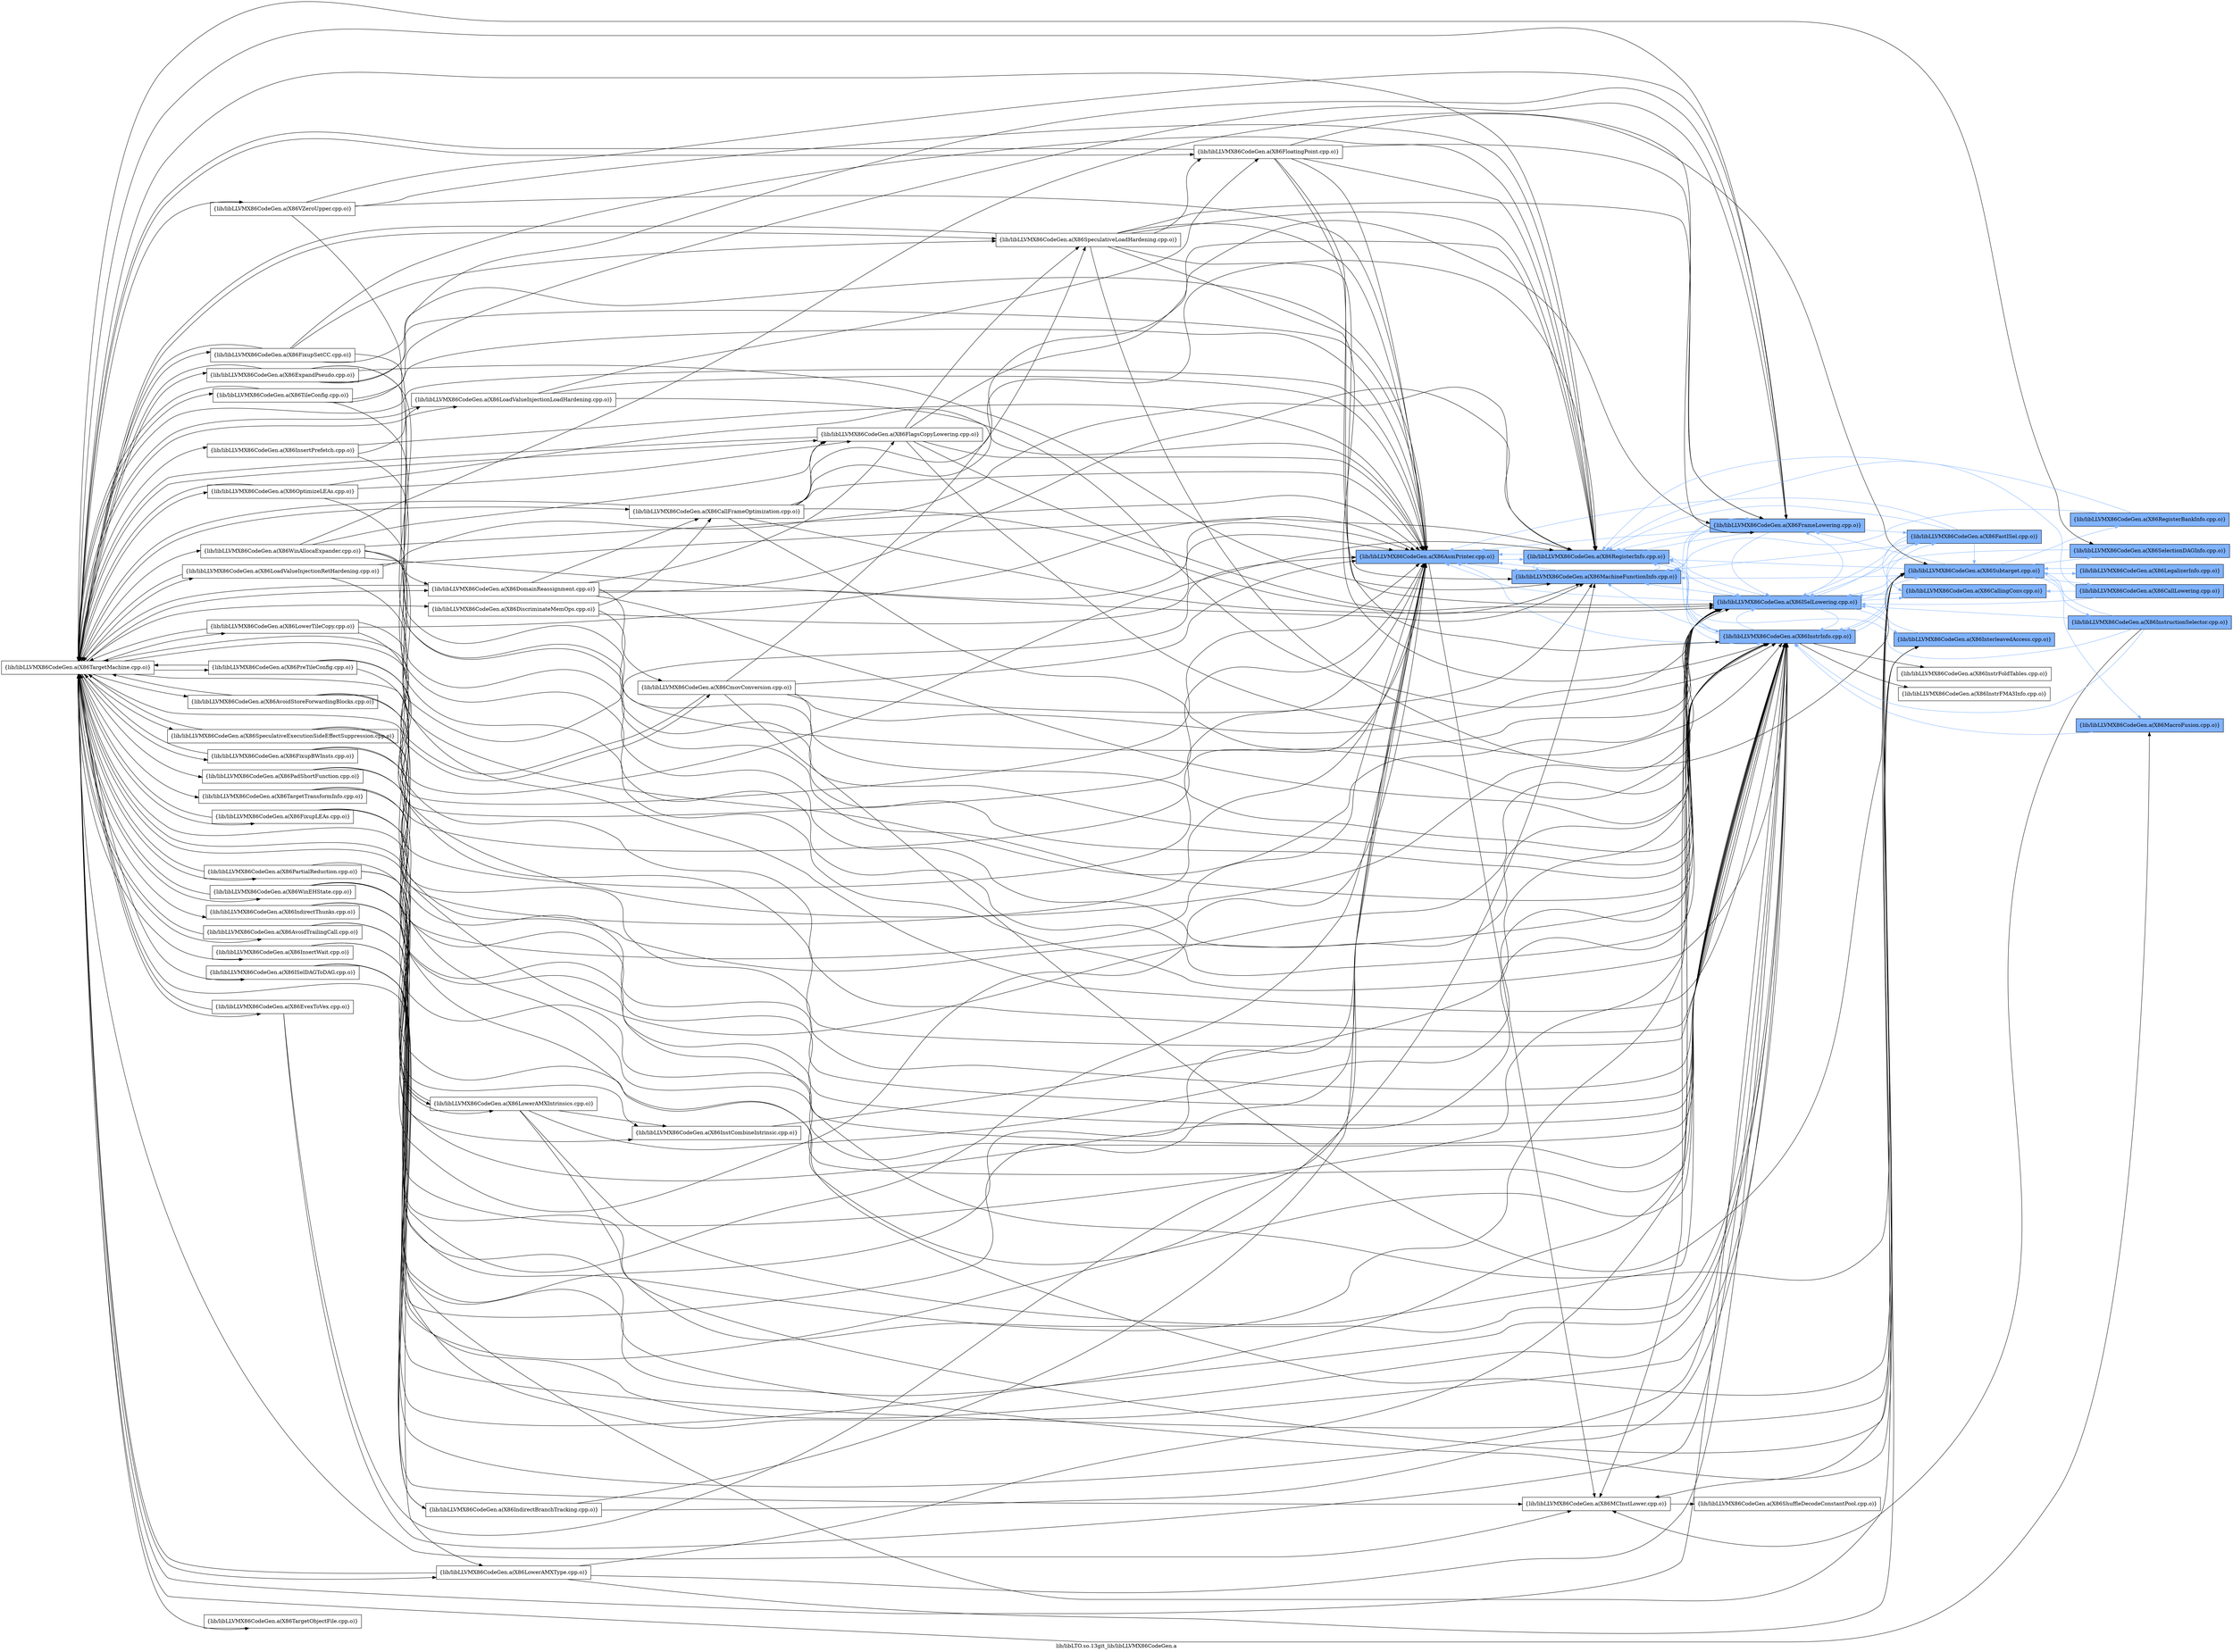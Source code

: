digraph "lib/libLTO.so.13git_lib/libLLVMX86CodeGen.a" {
	label="lib/libLTO.so.13git_lib/libLLVMX86CodeGen.a";
	rankdir=LR;
	{ rank=same; Node0x5641b297edf8;  }
	{ rank=same; Node0x5641b297f578; Node0x5641b297d638; Node0x5641b297d868;  }
	{ rank=same; Node0x5641b297e8f8; Node0x5641b29826d8; Node0x5641b29817d8; Node0x5641b2980608;  }
	{ rank=same; Node0x5641b2981aa8; Node0x5641b297f708; Node0x5641b297f5c8; Node0x5641b297e2b8; Node0x5641b2981328; Node0x5641b29802e8;  }

	Node0x5641b297edf8 [shape=record,shape=box,group=1,style=filled,fillcolor="0.600000 0.5 1",label="{lib/libLLVMX86CodeGen.a(X86AsmPrinter.cpp.o)}"];
	Node0x5641b297edf8 -> Node0x5641b297f578;
	Node0x5641b297edf8 -> Node0x5641b297d638[color="0.600000 0.5 1"];
	Node0x5641b297edf8 -> Node0x5641b297d868[color="0.600000 0.5 1"];
	Node0x5641b296a808 [shape=record,shape=box,group=0,label="{lib/libLLVMX86CodeGen.a(X86TargetMachine.cpp.o)}"];
	Node0x5641b296a808 -> Node0x5641b297edf8;
	Node0x5641b296a808 -> Node0x5641b297f578;
	Node0x5641b296a808 -> Node0x5641b297d868;
	Node0x5641b296a808 -> Node0x5641b2985568;
	Node0x5641b296a808 -> Node0x5641b2985c98;
	Node0x5641b296a808 -> Node0x5641b2985018;
	Node0x5641b296a808 -> Node0x5641b2984398;
	Node0x5641b296a808 -> Node0x5641b2984ac8;
	Node0x5641b296a808 -> Node0x5641b2983c68;
	Node0x5641b296a808 -> Node0x5641b29881c8;
	Node0x5641b296a808 -> Node0x5641b29874a8;
	Node0x5641b296a808 -> Node0x5641b2987cc8;
	Node0x5641b296a808 -> Node0x5641b2986c38;
	Node0x5641b296a808 -> Node0x5641b2985fb8;
	Node0x5641b296a808 -> Node0x5641b29826d8;
	Node0x5641b296a808 -> Node0x5641b29817d8;
	Node0x5641b296a808 -> Node0x5641b2980608;
	Node0x5641b296a808 -> Node0x5641b297e2b8;
	Node0x5641b296a808 -> Node0x5641b297db38;
	Node0x5641b296a808 -> Node0x5641b29743a8;
	Node0x5641b296a808 -> Node0x5641b296b8e8;
	Node0x5641b296a808 -> Node0x5641b296c108;
	Node0x5641b296a808 -> Node0x5641b296bcf8;
	Node0x5641b296a808 -> Node0x5641b296ce78;
	Node0x5641b296a808 -> Node0x5641b296d4b8;
	Node0x5641b296a808 -> Node0x5641b29684b8;
	Node0x5641b296a808 -> Node0x5641b2968148;
	Node0x5641b296a808 -> Node0x5641b296a628;
	Node0x5641b296a808 -> Node0x5641b2969a48;
	Node0x5641b296a808 -> Node0x5641b2969818;
	Node0x5641b296a808 -> Node0x5641b2966398;
	Node0x5641b296a808 -> Node0x5641b2966118;
	Node0x5641b296a808 -> Node0x5641b2967c98;
	Node0x5641b296a808 -> Node0x5641b29679c8;
	Node0x5641b296a808 -> Node0x5641b29672e8;
	Node0x5641b296a808 -> Node0x5641b296e2c8;
	Node0x5641b296a808 -> Node0x5641b2974c18;
	Node0x5641b296a808 -> Node0x5641b2975898;
	Node0x5641b296a808 -> Node0x5641b2978d18;
	Node0x5641b296a808 -> Node0x5641b2978548;
	Node0x5641b296a808 -> Node0x5641b2979128;
	Node0x5641b296a808 -> Node0x5641b2977648;
	Node0x5641b296a808 -> Node0x5641b2976fb8;
	Node0x5641b296a808 -> Node0x5641b2977c88;
	Node0x5641b296a808 -> Node0x5641b297b978;
	Node0x5641b297f578 [shape=record,shape=box,group=0,label="{lib/libLLVMX86CodeGen.a(X86MCInstLower.cpp.o)}"];
	Node0x5641b297f578 -> Node0x5641b297e8f8;
	Node0x5641b297d638 [shape=record,shape=box,group=1,style=filled,fillcolor="0.600000 0.5 1",label="{lib/libLLVMX86CodeGen.a(X86MachineFunctionInfo.cpp.o)}"];
	Node0x5641b297d638 -> Node0x5641b297edf8[color="0.600000 0.5 1"];
	Node0x5641b297d638 -> Node0x5641b297d868[color="0.600000 0.5 1"];
	Node0x5641b297d868 [shape=record,shape=box,group=1,style=filled,fillcolor="0.600000 0.5 1",label="{lib/libLLVMX86CodeGen.a(X86RegisterInfo.cpp.o)}"];
	Node0x5641b297d868 -> Node0x5641b297edf8[color="0.600000 0.5 1"];
	Node0x5641b297d868 -> Node0x5641b297d638[color="0.600000 0.5 1"];
	Node0x5641b297d868 -> Node0x5641b29826d8[color="0.600000 0.5 1"];
	Node0x5641b297d868 -> Node0x5641b29817d8[color="0.600000 0.5 1"];
	Node0x5641b297d868 -> Node0x5641b2980608[color="0.600000 0.5 1"];
	Node0x5641b297e8f8 [shape=record,shape=box,group=0,label="{lib/libLLVMX86CodeGen.a(X86ShuffleDecodeConstantPool.cpp.o)}"];
	Node0x5641b29826d8 [shape=record,shape=box,group=1,style=filled,fillcolor="0.600000 0.5 1",label="{lib/libLLVMX86CodeGen.a(X86ISelLowering.cpp.o)}"];
	Node0x5641b29826d8 -> Node0x5641b297edf8[color="0.600000 0.5 1"];
	Node0x5641b29826d8 -> Node0x5641b297f578;
	Node0x5641b29826d8 -> Node0x5641b297d638[color="0.600000 0.5 1"];
	Node0x5641b29826d8 -> Node0x5641b297d868[color="0.600000 0.5 1"];
	Node0x5641b29826d8 -> Node0x5641b2981aa8[color="0.600000 0.5 1"];
	Node0x5641b29826d8 -> Node0x5641b29817d8[color="0.600000 0.5 1"];
	Node0x5641b29826d8 -> Node0x5641b2980608[color="0.600000 0.5 1"];
	Node0x5641b29826d8 -> Node0x5641b297f708[color="0.600000 0.5 1"];
	Node0x5641b29826d8 -> Node0x5641b297f5c8[color="0.600000 0.5 1"];
	Node0x5641b29826d8 -> Node0x5641b297e2b8[color="0.600000 0.5 1"];
	Node0x5641b29817d8 [shape=record,shape=box,group=1,style=filled,fillcolor="0.600000 0.5 1",label="{lib/libLLVMX86CodeGen.a(X86InstrInfo.cpp.o)}"];
	Node0x5641b29817d8 -> Node0x5641b297edf8[color="0.600000 0.5 1"];
	Node0x5641b29817d8 -> Node0x5641b297d638[color="0.600000 0.5 1"];
	Node0x5641b29817d8 -> Node0x5641b297d868[color="0.600000 0.5 1"];
	Node0x5641b29817d8 -> Node0x5641b29826d8[color="0.600000 0.5 1"];
	Node0x5641b29817d8 -> Node0x5641b2981aa8[color="0.600000 0.5 1"];
	Node0x5641b29817d8 -> Node0x5641b2981328;
	Node0x5641b29817d8 -> Node0x5641b2980608[color="0.600000 0.5 1"];
	Node0x5641b29817d8 -> Node0x5641b29802e8;
	Node0x5641b2980608 [shape=record,shape=box,group=1,style=filled,fillcolor="0.600000 0.5 1",label="{lib/libLLVMX86CodeGen.a(X86FrameLowering.cpp.o)}"];
	Node0x5641b2980608 -> Node0x5641b297edf8[color="0.600000 0.5 1"];
	Node0x5641b2980608 -> Node0x5641b297d638[color="0.600000 0.5 1"];
	Node0x5641b2980608 -> Node0x5641b297d868[color="0.600000 0.5 1"];
	Node0x5641b2980608 -> Node0x5641b29826d8[color="0.600000 0.5 1"];
	Node0x5641b2980608 -> Node0x5641b2981aa8[color="0.600000 0.5 1"];
	Node0x5641b2980608 -> Node0x5641b29817d8[color="0.600000 0.5 1"];
	Node0x5641b2981aa8 [shape=record,shape=box,group=1,style=filled,fillcolor="0.600000 0.5 1",label="{lib/libLLVMX86CodeGen.a(X86FastISel.cpp.o)}"];
	Node0x5641b2981aa8 -> Node0x5641b297edf8[color="0.600000 0.5 1"];
	Node0x5641b2981aa8 -> Node0x5641b297d638[color="0.600000 0.5 1"];
	Node0x5641b2981aa8 -> Node0x5641b297d868[color="0.600000 0.5 1"];
	Node0x5641b2981aa8 -> Node0x5641b29826d8[color="0.600000 0.5 1"];
	Node0x5641b2981aa8 -> Node0x5641b29817d8[color="0.600000 0.5 1"];
	Node0x5641b2981aa8 -> Node0x5641b297f708[color="0.600000 0.5 1"];
	Node0x5641b2981aa8 -> Node0x5641b297e2b8[color="0.600000 0.5 1"];
	Node0x5641b297f708 [shape=record,shape=box,group=1,style=filled,fillcolor="0.600000 0.5 1",label="{lib/libLLVMX86CodeGen.a(X86CallingConv.cpp.o)}"];
	Node0x5641b297f708 -> Node0x5641b29826d8[color="0.600000 0.5 1"];
	Node0x5641b297f5c8 [shape=record,shape=box,group=1,style=filled,fillcolor="0.600000 0.5 1",label="{lib/libLLVMX86CodeGen.a(X86InterleavedAccess.cpp.o)}"];
	Node0x5641b297f5c8 -> Node0x5641b29826d8[color="0.600000 0.5 1"];
	Node0x5641b297e2b8 [shape=record,shape=box,group=1,style=filled,fillcolor="0.600000 0.5 1",label="{lib/libLLVMX86CodeGen.a(X86Subtarget.cpp.o)}"];
	Node0x5641b297e2b8 -> Node0x5641b297f578;
	Node0x5641b297e2b8 -> Node0x5641b297d638[color="0.600000 0.5 1"];
	Node0x5641b297e2b8 -> Node0x5641b297d868[color="0.600000 0.5 1"];
	Node0x5641b297e2b8 -> Node0x5641b29826d8[color="0.600000 0.5 1"];
	Node0x5641b297e2b8 -> Node0x5641b29817d8[color="0.600000 0.5 1"];
	Node0x5641b297e2b8 -> Node0x5641b2980608[color="0.600000 0.5 1"];
	Node0x5641b297e2b8 -> Node0x5641b297db38[color="0.600000 0.5 1"];
	Node0x5641b297e2b8 -> Node0x5641b2972558[color="0.600000 0.5 1"];
	Node0x5641b297e2b8 -> Node0x5641b29731d8[color="0.600000 0.5 1"];
	Node0x5641b297e2b8 -> Node0x5641b2973458[color="0.600000 0.5 1"];
	Node0x5641b297e2b8 -> Node0x5641b29740d8[color="0.600000 0.5 1"];
	Node0x5641b297e2b8 -> Node0x5641b29743a8[color="0.600000 0.5 1"];
	Node0x5641b2981328 [shape=record,shape=box,group=0,label="{lib/libLLVMX86CodeGen.a(X86InstrFoldTables.cpp.o)}"];
	Node0x5641b29802e8 [shape=record,shape=box,group=0,label="{lib/libLLVMX86CodeGen.a(X86InstrFMA3Info.cpp.o)}"];
	Node0x5641b297db38 [shape=record,shape=box,group=1,style=filled,fillcolor="0.600000 0.5 1",label="{lib/libLLVMX86CodeGen.a(X86SelectionDAGInfo.cpp.o)}"];
	Node0x5641b297db38 -> Node0x5641b29826d8[color="0.600000 0.5 1"];
	Node0x5641b2972558 [shape=record,shape=box,group=1,style=filled,fillcolor="0.600000 0.5 1",label="{lib/libLLVMX86CodeGen.a(X86CallLowering.cpp.o)}"];
	Node0x5641b2972558 -> Node0x5641b297d868[color="0.600000 0.5 1"];
	Node0x5641b2972558 -> Node0x5641b29826d8[color="0.600000 0.5 1"];
	Node0x5641b2972558 -> Node0x5641b297f708[color="0.600000 0.5 1"];
	Node0x5641b29731d8 [shape=record,shape=box,group=1,style=filled,fillcolor="0.600000 0.5 1",label="{lib/libLLVMX86CodeGen.a(X86LegalizerInfo.cpp.o)}"];
	Node0x5641b29731d8 -> Node0x5641b297e2b8[color="0.600000 0.5 1"];
	Node0x5641b2973458 [shape=record,shape=box,group=1,style=filled,fillcolor="0.600000 0.5 1",label="{lib/libLLVMX86CodeGen.a(X86RegisterBankInfo.cpp.o)}"];
	Node0x5641b2973458 -> Node0x5641b297d638[color="0.600000 0.5 1"];
	Node0x5641b2973458 -> Node0x5641b297d868[color="0.600000 0.5 1"];
	Node0x5641b29740d8 [shape=record,shape=box,group=1,style=filled,fillcolor="0.600000 0.5 1",label="{lib/libLLVMX86CodeGen.a(X86InstructionSelector.cpp.o)}"];
	Node0x5641b29740d8 -> Node0x5641b297f578;
	Node0x5641b29740d8 -> Node0x5641b297d868[color="0.600000 0.5 1"];
	Node0x5641b29740d8 -> Node0x5641b29826d8[color="0.600000 0.5 1"];
	Node0x5641b29740d8 -> Node0x5641b29817d8[color="0.600000 0.5 1"];
	Node0x5641b29740d8 -> Node0x5641b297e2b8[color="0.600000 0.5 1"];
	Node0x5641b29743a8 [shape=record,shape=box,group=1,style=filled,fillcolor="0.600000 0.5 1",label="{lib/libLLVMX86CodeGen.a(X86MacroFusion.cpp.o)}"];
	Node0x5641b29743a8 -> Node0x5641b29817d8[color="0.600000 0.5 1"];
	Node0x5641b2985568 [shape=record,shape=box,group=0,label="{lib/libLLVMX86CodeGen.a(X86ExpandPseudo.cpp.o)}"];
	Node0x5641b2985568 -> Node0x5641b297edf8;
	Node0x5641b2985568 -> Node0x5641b297d638;
	Node0x5641b2985568 -> Node0x5641b29826d8;
	Node0x5641b2985568 -> Node0x5641b29817d8;
	Node0x5641b2985568 -> Node0x5641b2980608;
	Node0x5641b2985568 -> Node0x5641b296a808;
	Node0x5641b2985c98 [shape=record,shape=box,group=0,label="{lib/libLLVMX86CodeGen.a(X86LowerTileCopy.cpp.o)}"];
	Node0x5641b2985c98 -> Node0x5641b297edf8;
	Node0x5641b2985c98 -> Node0x5641b297d868;
	Node0x5641b2985c98 -> Node0x5641b29817d8;
	Node0x5641b2985c98 -> Node0x5641b296a808;
	Node0x5641b2985018 [shape=record,shape=box,group=0,label="{lib/libLLVMX86CodeGen.a(X86FloatingPoint.cpp.o)}"];
	Node0x5641b2985018 -> Node0x5641b297edf8;
	Node0x5641b2985018 -> Node0x5641b297d638;
	Node0x5641b2985018 -> Node0x5641b297d868;
	Node0x5641b2985018 -> Node0x5641b29817d8;
	Node0x5641b2985018 -> Node0x5641b2980608;
	Node0x5641b2985018 -> Node0x5641b297e2b8;
	Node0x5641b2985018 -> Node0x5641b296a808;
	Node0x5641b2984398 [shape=record,shape=box,group=0,label="{lib/libLLVMX86CodeGen.a(X86LoadValueInjectionLoadHardening.cpp.o)}"];
	Node0x5641b2984398 -> Node0x5641b297edf8;
	Node0x5641b2984398 -> Node0x5641b2985018;
	Node0x5641b2984398 -> Node0x5641b29817d8;
	Node0x5641b2984398 -> Node0x5641b296a808;
	Node0x5641b2984ac8 [shape=record,shape=box,group=0,label="{lib/libLLVMX86CodeGen.a(X86TileConfig.cpp.o)}"];
	Node0x5641b2984ac8 -> Node0x5641b297edf8;
	Node0x5641b2984ac8 -> Node0x5641b29817d8;
	Node0x5641b2984ac8 -> Node0x5641b2980608;
	Node0x5641b2984ac8 -> Node0x5641b296a808;
	Node0x5641b2983c68 [shape=record,shape=box,group=0,label="{lib/libLLVMX86CodeGen.a(X86SpeculativeLoadHardening.cpp.o)}"];
	Node0x5641b2983c68 -> Node0x5641b297edf8;
	Node0x5641b2983c68 -> Node0x5641b297d868;
	Node0x5641b2983c68 -> Node0x5641b2985018;
	Node0x5641b2983c68 -> Node0x5641b29826d8;
	Node0x5641b2983c68 -> Node0x5641b29817d8;
	Node0x5641b2983c68 -> Node0x5641b2980608;
	Node0x5641b2983c68 -> Node0x5641b297e2b8;
	Node0x5641b2983c68 -> Node0x5641b296a808;
	Node0x5641b29881c8 [shape=record,shape=box,group=0,label="{lib/libLLVMX86CodeGen.a(X86FlagsCopyLowering.cpp.o)}"];
	Node0x5641b29881c8 -> Node0x5641b297edf8;
	Node0x5641b29881c8 -> Node0x5641b297d868;
	Node0x5641b29881c8 -> Node0x5641b2983c68;
	Node0x5641b29881c8 -> Node0x5641b29826d8;
	Node0x5641b29881c8 -> Node0x5641b29817d8;
	Node0x5641b29881c8 -> Node0x5641b296a808;
	Node0x5641b29874a8 [shape=record,shape=box,group=0,label="{lib/libLLVMX86CodeGen.a(X86FixupSetCC.cpp.o)}"];
	Node0x5641b29874a8 -> Node0x5641b297edf8;
	Node0x5641b29874a8 -> Node0x5641b297d868;
	Node0x5641b29874a8 -> Node0x5641b2983c68;
	Node0x5641b29874a8 -> Node0x5641b29817d8;
	Node0x5641b29874a8 -> Node0x5641b296a808;
	Node0x5641b2987cc8 [shape=record,shape=box,group=0,label="{lib/libLLVMX86CodeGen.a(X86OptimizeLEAs.cpp.o)}"];
	Node0x5641b2987cc8 -> Node0x5641b297edf8;
	Node0x5641b2987cc8 -> Node0x5641b29881c8;
	Node0x5641b2987cc8 -> Node0x5641b29817d8;
	Node0x5641b2987cc8 -> Node0x5641b296a808;
	Node0x5641b2986c38 [shape=record,shape=box,group=0,label="{lib/libLLVMX86CodeGen.a(X86CallFrameOptimization.cpp.o)}"];
	Node0x5641b2986c38 -> Node0x5641b297edf8;
	Node0x5641b2986c38 -> Node0x5641b297d638;
	Node0x5641b2986c38 -> Node0x5641b297d868;
	Node0x5641b2986c38 -> Node0x5641b29881c8;
	Node0x5641b2986c38 -> Node0x5641b29826d8;
	Node0x5641b2986c38 -> Node0x5641b29817d8;
	Node0x5641b2986c38 -> Node0x5641b2980608;
	Node0x5641b2986c38 -> Node0x5641b296a808;
	Node0x5641b2985fb8 [shape=record,shape=box,group=0,label="{lib/libLLVMX86CodeGen.a(X86AvoidStoreForwardingBlocks.cpp.o)}"];
	Node0x5641b2985fb8 -> Node0x5641b297edf8;
	Node0x5641b2985fb8 -> Node0x5641b29817d8;
	Node0x5641b2985fb8 -> Node0x5641b296a808;
	Node0x5641b296b8e8 [shape=record,shape=box,group=0,label="{lib/libLLVMX86CodeGen.a(X86InstCombineIntrinsic.cpp.o)}"];
	Node0x5641b296b8e8 -> Node0x5641b29826d8;
	Node0x5641b296c108 [shape=record,shape=box,group=0,label="{lib/libLLVMX86CodeGen.a(X86SpeculativeExecutionSideEffectSuppression.cpp.o)}"];
	Node0x5641b296c108 -> Node0x5641b297edf8;
	Node0x5641b296c108 -> Node0x5641b29817d8;
	Node0x5641b296c108 -> Node0x5641b296a808;
	Node0x5641b296bcf8 [shape=record,shape=box,group=0,label="{lib/libLLVMX86CodeGen.a(X86IndirectThunks.cpp.o)}"];
	Node0x5641b296bcf8 -> Node0x5641b297edf8;
	Node0x5641b296bcf8 -> Node0x5641b29826d8;
	Node0x5641b296bcf8 -> Node0x5641b29817d8;
	Node0x5641b296ce78 [shape=record,shape=box,group=0,label="{lib/libLLVMX86CodeGen.a(X86LoadValueInjectionRetHardening.cpp.o)}"];
	Node0x5641b296ce78 -> Node0x5641b297edf8;
	Node0x5641b296ce78 -> Node0x5641b297d868;
	Node0x5641b296ce78 -> Node0x5641b29817d8;
	Node0x5641b296ce78 -> Node0x5641b296a808;
	Node0x5641b296d4b8 [shape=record,shape=box,group=0,label="{lib/libLLVMX86CodeGen.a(X86AvoidTrailingCall.cpp.o)}"];
	Node0x5641b296d4b8 -> Node0x5641b297edf8;
	Node0x5641b296d4b8 -> Node0x5641b29817d8;
	Node0x5641b296d4b8 -> Node0x5641b296a808;
	Node0x5641b29684b8 [shape=record,shape=box,group=0,label="{lib/libLLVMX86CodeGen.a(X86PreTileConfig.cpp.o)}"];
	Node0x5641b29684b8 -> Node0x5641b297edf8;
	Node0x5641b29684b8 -> Node0x5641b297d868;
	Node0x5641b29684b8 -> Node0x5641b29826d8;
	Node0x5641b29684b8 -> Node0x5641b29817d8;
	Node0x5641b29684b8 -> Node0x5641b296a808;
	Node0x5641b2968148 [shape=record,shape=box,group=0,label="{lib/libLLVMX86CodeGen.a(X86CmovConversion.cpp.o)}"];
	Node0x5641b2968148 -> Node0x5641b297edf8;
	Node0x5641b2968148 -> Node0x5641b297d638;
	Node0x5641b2968148 -> Node0x5641b2983c68;
	Node0x5641b2968148 -> Node0x5641b29826d8;
	Node0x5641b2968148 -> Node0x5641b29817d8;
	Node0x5641b2968148 -> Node0x5641b297e2b8;
	Node0x5641b2968148 -> Node0x5641b296a808;
	Node0x5641b296a628 [shape=record,shape=box,group=0,label="{lib/libLLVMX86CodeGen.a(X86ISelDAGToDAG.cpp.o)}"];
	Node0x5641b296a628 -> Node0x5641b297edf8;
	Node0x5641b296a628 -> Node0x5641b297f578;
	Node0x5641b296a628 -> Node0x5641b297d638;
	Node0x5641b296a628 -> Node0x5641b29826d8;
	Node0x5641b296a628 -> Node0x5641b29817d8;
	Node0x5641b296a628 -> Node0x5641b297e2b8;
	Node0x5641b296a628 -> Node0x5641b2969a48;
	Node0x5641b2969a48 [shape=record,shape=box,group=0,label="{lib/libLLVMX86CodeGen.a(X86IndirectBranchTracking.cpp.o)}"];
	Node0x5641b2969a48 -> Node0x5641b297edf8;
	Node0x5641b2969a48 -> Node0x5641b29817d8;
	Node0x5641b2969818 [shape=record,shape=box,group=0,label="{lib/libLLVMX86CodeGen.a(X86EvexToVex.cpp.o)}"];
	Node0x5641b2969818 -> Node0x5641b297edf8;
	Node0x5641b2969818 -> Node0x5641b29817d8;
	Node0x5641b2969818 -> Node0x5641b296a808;
	Node0x5641b2966398 [shape=record,shape=box,group=0,label="{lib/libLLVMX86CodeGen.a(X86DiscriminateMemOps.cpp.o)}"];
	Node0x5641b2966398 -> Node0x5641b297edf8;
	Node0x5641b2966398 -> Node0x5641b2986c38;
	Node0x5641b2966398 -> Node0x5641b29817d8;
	Node0x5641b2966118 [shape=record,shape=box,group=0,label="{lib/libLLVMX86CodeGen.a(X86InsertPrefetch.cpp.o)}"];
	Node0x5641b2966118 -> Node0x5641b297edf8;
	Node0x5641b2966118 -> Node0x5641b2984398;
	Node0x5641b2966118 -> Node0x5641b29817d8;
	Node0x5641b2967c98 [shape=record,shape=box,group=0,label="{lib/libLLVMX86CodeGen.a(X86FixupBWInsts.cpp.o)}"];
	Node0x5641b2967c98 -> Node0x5641b297edf8;
	Node0x5641b2967c98 -> Node0x5641b29817d8;
	Node0x5641b2967c98 -> Node0x5641b296a808;
	Node0x5641b29679c8 [shape=record,shape=box,group=0,label="{lib/libLLVMX86CodeGen.a(X86PadShortFunction.cpp.o)}"];
	Node0x5641b29679c8 -> Node0x5641b297edf8;
	Node0x5641b29679c8 -> Node0x5641b29817d8;
	Node0x5641b29672e8 [shape=record,shape=box,group=0,label="{lib/libLLVMX86CodeGen.a(X86FixupLEAs.cpp.o)}"];
	Node0x5641b29672e8 -> Node0x5641b297edf8;
	Node0x5641b29672e8 -> Node0x5641b29817d8;
	Node0x5641b29672e8 -> Node0x5641b296a808;
	Node0x5641b296e2c8 [shape=record,shape=box,group=0,label="{lib/libLLVMX86CodeGen.a(X86LowerAMXIntrinsics.cpp.o)}"];
	Node0x5641b296e2c8 -> Node0x5641b29826d8;
	Node0x5641b296e2c8 -> Node0x5641b29817d8;
	Node0x5641b296e2c8 -> Node0x5641b297f5c8;
	Node0x5641b296e2c8 -> Node0x5641b296a808;
	Node0x5641b296e2c8 -> Node0x5641b296b8e8;
	Node0x5641b2974c18 [shape=record,shape=box,group=0,label="{lib/libLLVMX86CodeGen.a(X86LowerAMXType.cpp.o)}"];
	Node0x5641b2974c18 -> Node0x5641b29826d8;
	Node0x5641b2974c18 -> Node0x5641b29817d8;
	Node0x5641b2974c18 -> Node0x5641b297f5c8;
	Node0x5641b2974c18 -> Node0x5641b296a808;
	Node0x5641b2975898 [shape=record,shape=box,group=0,label="{lib/libLLVMX86CodeGen.a(X86DomainReassignment.cpp.o)}"];
	Node0x5641b2975898 -> Node0x5641b297edf8;
	Node0x5641b2975898 -> Node0x5641b297d868;
	Node0x5641b2975898 -> Node0x5641b29881c8;
	Node0x5641b2975898 -> Node0x5641b2986c38;
	Node0x5641b2975898 -> Node0x5641b29817d8;
	Node0x5641b2975898 -> Node0x5641b296a808;
	Node0x5641b2975898 -> Node0x5641b2968148;
	Node0x5641b2978d18 [shape=record,shape=box,group=0,label="{lib/libLLVMX86CodeGen.a(X86PartialReduction.cpp.o)}"];
	Node0x5641b2978d18 -> Node0x5641b29826d8;
	Node0x5641b2978d18 -> Node0x5641b29817d8;
	Node0x5641b2978d18 -> Node0x5641b297f5c8;
	Node0x5641b2978d18 -> Node0x5641b296a808;
	Node0x5641b2978d18 -> Node0x5641b296e2c8;
	Node0x5641b2978548 [shape=record,shape=box,group=0,label="{lib/libLLVMX86CodeGen.a(X86TargetObjectFile.cpp.o)}"];
	Node0x5641b2979128 [shape=record,shape=box,group=0,label="{lib/libLLVMX86CodeGen.a(X86TargetTransformInfo.cpp.o)}"];
	Node0x5641b2979128 -> Node0x5641b29826d8;
	Node0x5641b2979128 -> Node0x5641b297e2b8;
	Node0x5641b2977648 [shape=record,shape=box,group=0,label="{lib/libLLVMX86CodeGen.a(X86VZeroUpper.cpp.o)}"];
	Node0x5641b2977648 -> Node0x5641b297edf8;
	Node0x5641b2977648 -> Node0x5641b297d868;
	Node0x5641b2977648 -> Node0x5641b29817d8;
	Node0x5641b2977648 -> Node0x5641b2980608;
	Node0x5641b2976fb8 [shape=record,shape=box,group=0,label="{lib/libLLVMX86CodeGen.a(X86WinAllocaExpander.cpp.o)}"];
	Node0x5641b2976fb8 -> Node0x5641b297edf8;
	Node0x5641b2976fb8 -> Node0x5641b297d638;
	Node0x5641b2976fb8 -> Node0x5641b29881c8;
	Node0x5641b2976fb8 -> Node0x5641b29826d8;
	Node0x5641b2976fb8 -> Node0x5641b29817d8;
	Node0x5641b2976fb8 -> Node0x5641b2980608;
	Node0x5641b2976fb8 -> Node0x5641b2975898;
	Node0x5641b2977c88 [shape=record,shape=box,group=0,label="{lib/libLLVMX86CodeGen.a(X86WinEHState.cpp.o)}"];
	Node0x5641b2977c88 -> Node0x5641b29826d8;
	Node0x5641b2977c88 -> Node0x5641b297f5c8;
	Node0x5641b2977c88 -> Node0x5641b296a808;
	Node0x5641b2977c88 -> Node0x5641b296b8e8;
	Node0x5641b2977c88 -> Node0x5641b296e2c8;
	Node0x5641b2977c88 -> Node0x5641b2974c18;
	Node0x5641b297b978 [shape=record,shape=box,group=0,label="{lib/libLLVMX86CodeGen.a(X86InsertWait.cpp.o)}"];
	Node0x5641b297b978 -> Node0x5641b297edf8;
	Node0x5641b297b978 -> Node0x5641b29817d8;
}

